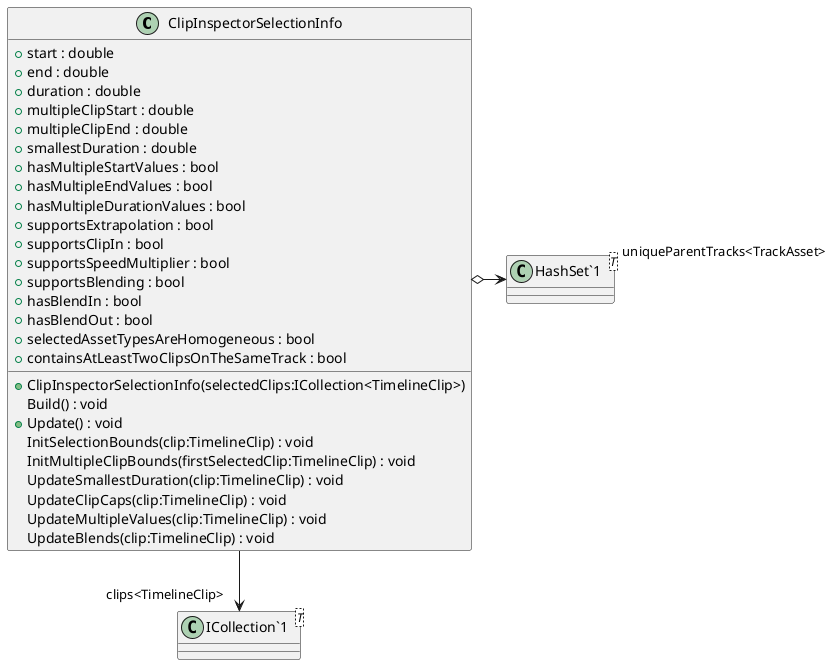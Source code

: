 @startuml
class ClipInspectorSelectionInfo {
    + start : double
    + end : double
    + duration : double
    + multipleClipStart : double
    + multipleClipEnd : double
    + smallestDuration : double
    + hasMultipleStartValues : bool
    + hasMultipleEndValues : bool
    + hasMultipleDurationValues : bool
    + supportsExtrapolation : bool
    + supportsClipIn : bool
    + supportsSpeedMultiplier : bool
    + supportsBlending : bool
    + hasBlendIn : bool
    + hasBlendOut : bool
    + selectedAssetTypesAreHomogeneous : bool
    + containsAtLeastTwoClipsOnTheSameTrack : bool
    + ClipInspectorSelectionInfo(selectedClips:ICollection<TimelineClip>)
    Build() : void
    + Update() : void
    InitSelectionBounds(clip:TimelineClip) : void
    InitMultipleClipBounds(firstSelectedClip:TimelineClip) : void
    UpdateSmallestDuration(clip:TimelineClip) : void
    UpdateClipCaps(clip:TimelineClip) : void
    UpdateMultipleValues(clip:TimelineClip) : void
    UpdateBlends(clip:TimelineClip) : void
}
class "HashSet`1"<T> {
}
class "ICollection`1"<T> {
}
ClipInspectorSelectionInfo o-> "uniqueParentTracks<TrackAsset>" "HashSet`1"
ClipInspectorSelectionInfo --> "clips<TimelineClip>" "ICollection`1"
@enduml
